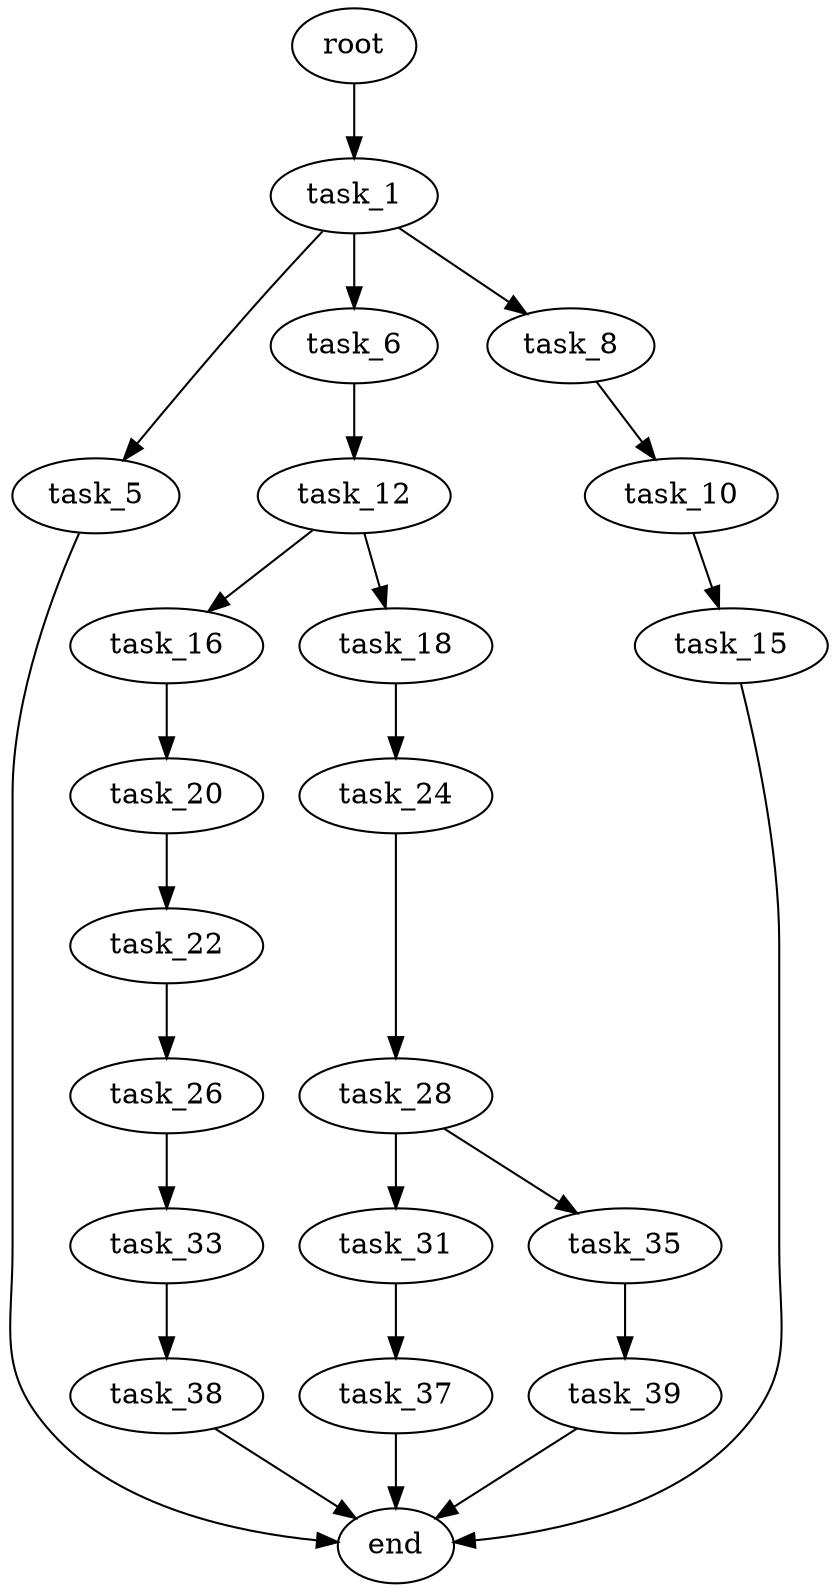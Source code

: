 digraph G {
  root [size="0.000000"];
  task_1 [size="28025202991.000000"];
  task_5 [size="20936029660.000000"];
  task_6 [size="231928233984.000000"];
  task_8 [size="3519747974.000000"];
  task_10 [size="9515234585.000000"];
  task_12 [size="7213180037.000000"];
  task_15 [size="6229250873.000000"];
  task_16 [size="43630452032.000000"];
  task_18 [size="782757789696.000000"];
  task_20 [size="3769629382.000000"];
  task_22 [size="1043430148025.000000"];
  task_24 [size="134217728000.000000"];
  task_26 [size="1073741824000.000000"];
  task_28 [size="52058076942.000000"];
  task_31 [size="549755813888.000000"];
  task_33 [size="314639649943.000000"];
  task_35 [size="8233554764.000000"];
  task_37 [size="1073741824000.000000"];
  task_38 [size="782757789696.000000"];
  task_39 [size="14390182667.000000"];
  end [size="0.000000"];

  root -> task_1 [size="1.000000"];
  task_1 -> task_5 [size="679477248.000000"];
  task_1 -> task_6 [size="679477248.000000"];
  task_1 -> task_8 [size="679477248.000000"];
  task_5 -> end [size="1.000000"];
  task_6 -> task_12 [size="301989888.000000"];
  task_8 -> task_10 [size="75497472.000000"];
  task_10 -> task_15 [size="411041792.000000"];
  task_12 -> task_16 [size="209715200.000000"];
  task_12 -> task_18 [size="209715200.000000"];
  task_15 -> end [size="1.000000"];
  task_16 -> task_20 [size="75497472.000000"];
  task_18 -> task_24 [size="679477248.000000"];
  task_20 -> task_22 [size="75497472.000000"];
  task_22 -> task_26 [size="838860800.000000"];
  task_24 -> task_28 [size="209715200.000000"];
  task_26 -> task_33 [size="838860800.000000"];
  task_28 -> task_31 [size="75497472.000000"];
  task_28 -> task_35 [size="75497472.000000"];
  task_31 -> task_37 [size="536870912.000000"];
  task_33 -> task_38 [size="209715200.000000"];
  task_35 -> task_39 [size="679477248.000000"];
  task_37 -> end [size="1.000000"];
  task_38 -> end [size="1.000000"];
  task_39 -> end [size="1.000000"];
}
